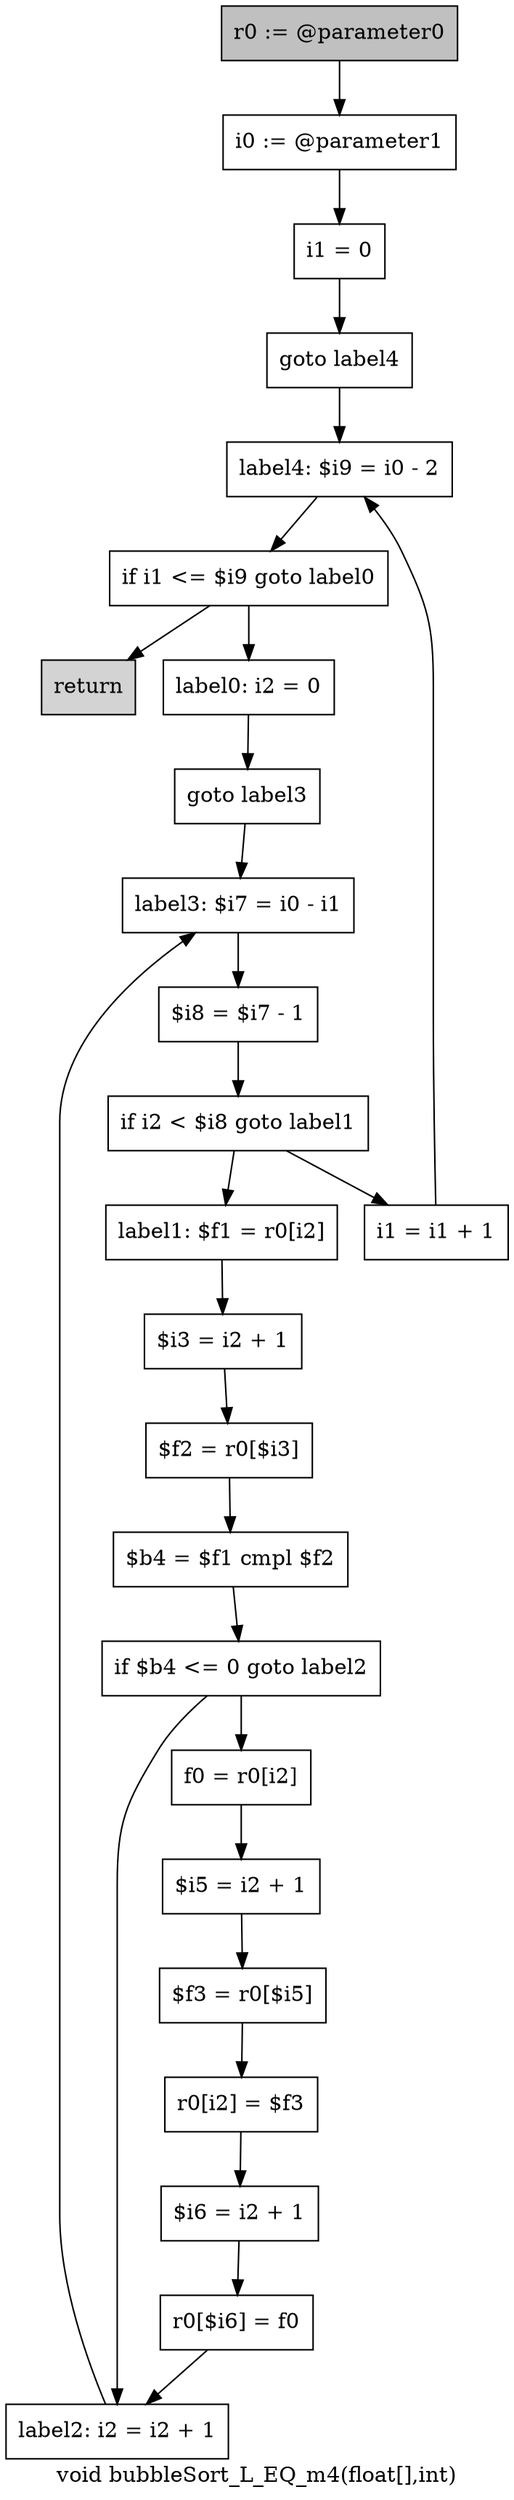 digraph "void bubbleSort_L_EQ_m4(float[],int)" {
    label="void bubbleSort_L_EQ_m4(float[],int)";
    node [shape=box];
    "0" [style=filled,fillcolor=gray,label="r0 := @parameter0",];
    "1" [label="i0 := @parameter1",];
    "0"->"1";
    "2" [label="i1 = 0",];
    "1"->"2";
    "3" [label="goto label4",];
    "2"->"3";
    "22" [label="label4: $i9 = i0 - 2",];
    "3"->"22";
    "4" [label="label0: i2 = 0",];
    "5" [label="goto label3",];
    "4"->"5";
    "18" [label="label3: $i7 = i0 - i1",];
    "5"->"18";
    "6" [label="label1: $f1 = r0[i2]",];
    "7" [label="$i3 = i2 + 1",];
    "6"->"7";
    "8" [label="$f2 = r0[$i3]",];
    "7"->"8";
    "9" [label="$b4 = $f1 cmpl $f2",];
    "8"->"9";
    "10" [label="if $b4 <= 0 goto label2",];
    "9"->"10";
    "11" [label="f0 = r0[i2]",];
    "10"->"11";
    "17" [label="label2: i2 = i2 + 1",];
    "10"->"17";
    "12" [label="$i5 = i2 + 1",];
    "11"->"12";
    "13" [label="$f3 = r0[$i5]",];
    "12"->"13";
    "14" [label="r0[i2] = $f3",];
    "13"->"14";
    "15" [label="$i6 = i2 + 1",];
    "14"->"15";
    "16" [label="r0[$i6] = f0",];
    "15"->"16";
    "16"->"17";
    "17"->"18";
    "19" [label="$i8 = $i7 - 1",];
    "18"->"19";
    "20" [label="if i2 < $i8 goto label1",];
    "19"->"20";
    "20"->"6";
    "21" [label="i1 = i1 + 1",];
    "20"->"21";
    "21"->"22";
    "23" [label="if i1 <= $i9 goto label0",];
    "22"->"23";
    "23"->"4";
    "24" [style=filled,fillcolor=lightgray,label="return",];
    "23"->"24";
}
